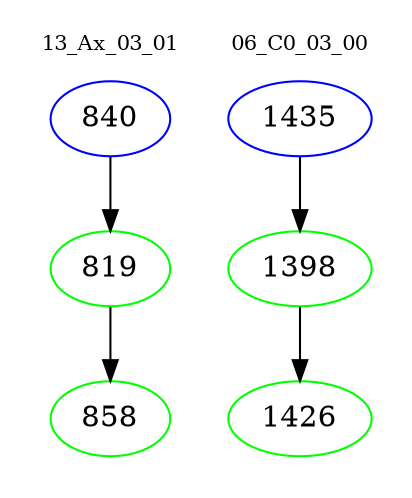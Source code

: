 digraph{
subgraph cluster_0 {
color = white
label = "13_Ax_03_01";
fontsize=10;
T0_840 [label="840", color="blue"]
T0_840 -> T0_819 [color="black"]
T0_819 [label="819", color="green"]
T0_819 -> T0_858 [color="black"]
T0_858 [label="858", color="green"]
}
subgraph cluster_1 {
color = white
label = "06_C0_03_00";
fontsize=10;
T1_1435 [label="1435", color="blue"]
T1_1435 -> T1_1398 [color="black"]
T1_1398 [label="1398", color="green"]
T1_1398 -> T1_1426 [color="black"]
T1_1426 [label="1426", color="green"]
}
}
